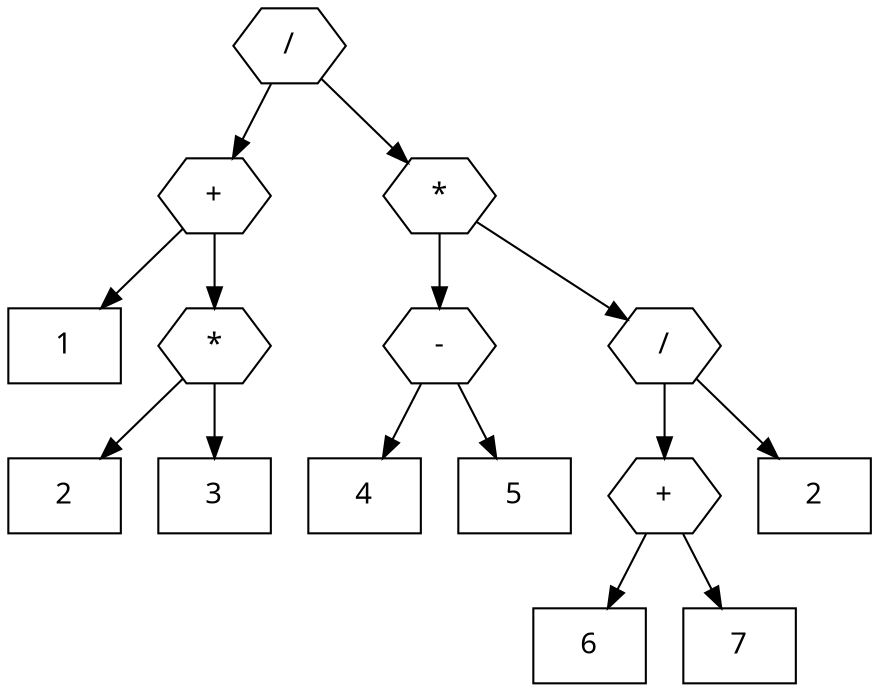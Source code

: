 digraph arithmetic_tree {
    node [fontname = "Cascadia Code Regular"];

    1 [label = "/",shape = "hexagon"]
    2 [label = "+",shape = "hexagon"]
    1 -> 2
    3 [label = "1",shape = "box"]
    2 -> 3
    4 [label = "*",shape = "hexagon"]
    2 -> 4
    5 [label = "2",shape = "box"]
    4 -> 5
    6 [label = "3",shape = "box"]
    4 -> 6
    7 [label = "*",shape = "hexagon"]
    1 -> 7
    8 [label = "-",shape = "hexagon"]
    7 -> 8
    9 [label = "4",shape = "box"]
    8 -> 9
    10 [label = "5",shape = "box"]
    8 -> 10
    11 [label = "/",shape = "hexagon"]
    7 -> 11
    12 [label = "+",shape = "hexagon"]
    11 -> 12
    13 [label = "6",shape = "box"]
    12 -> 13
    14 [label = "7",shape = "box"]
    12 -> 14
    15 [label = "2",shape = "box"]
    11 -> 15
}
